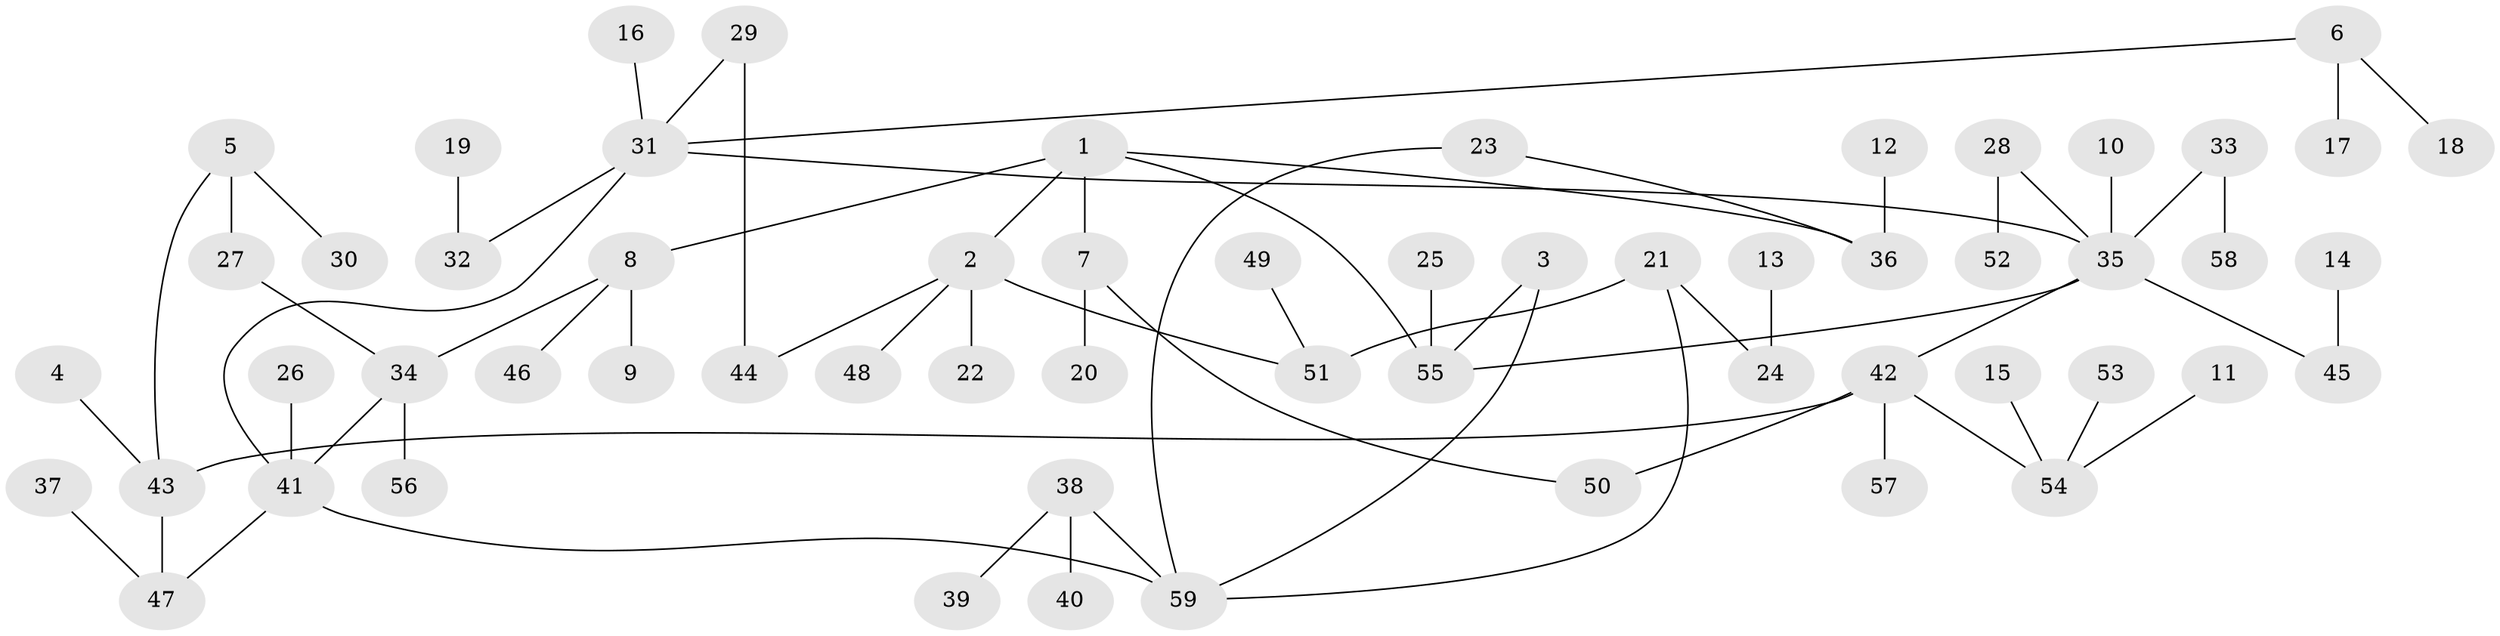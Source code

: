 // original degree distribution, {3: 0.19491525423728814, 5: 0.0423728813559322, 4: 0.0423728813559322, 7: 0.01694915254237288, 2: 0.3050847457627119, 1: 0.3898305084745763, 6: 0.00847457627118644}
// Generated by graph-tools (version 1.1) at 2025/49/03/09/25 03:49:21]
// undirected, 59 vertices, 66 edges
graph export_dot {
graph [start="1"]
  node [color=gray90,style=filled];
  1;
  2;
  3;
  4;
  5;
  6;
  7;
  8;
  9;
  10;
  11;
  12;
  13;
  14;
  15;
  16;
  17;
  18;
  19;
  20;
  21;
  22;
  23;
  24;
  25;
  26;
  27;
  28;
  29;
  30;
  31;
  32;
  33;
  34;
  35;
  36;
  37;
  38;
  39;
  40;
  41;
  42;
  43;
  44;
  45;
  46;
  47;
  48;
  49;
  50;
  51;
  52;
  53;
  54;
  55;
  56;
  57;
  58;
  59;
  1 -- 2 [weight=1.0];
  1 -- 7 [weight=1.0];
  1 -- 8 [weight=1.0];
  1 -- 36 [weight=1.0];
  1 -- 55 [weight=1.0];
  2 -- 22 [weight=1.0];
  2 -- 44 [weight=1.0];
  2 -- 48 [weight=1.0];
  2 -- 51 [weight=1.0];
  3 -- 55 [weight=1.0];
  3 -- 59 [weight=1.0];
  4 -- 43 [weight=1.0];
  5 -- 27 [weight=1.0];
  5 -- 30 [weight=1.0];
  5 -- 43 [weight=1.0];
  6 -- 17 [weight=1.0];
  6 -- 18 [weight=1.0];
  6 -- 31 [weight=1.0];
  7 -- 20 [weight=1.0];
  7 -- 50 [weight=1.0];
  8 -- 9 [weight=1.0];
  8 -- 34 [weight=1.0];
  8 -- 46 [weight=1.0];
  10 -- 35 [weight=1.0];
  11 -- 54 [weight=1.0];
  12 -- 36 [weight=1.0];
  13 -- 24 [weight=1.0];
  14 -- 45 [weight=1.0];
  15 -- 54 [weight=1.0];
  16 -- 31 [weight=1.0];
  19 -- 32 [weight=1.0];
  21 -- 24 [weight=1.0];
  21 -- 51 [weight=1.0];
  21 -- 59 [weight=1.0];
  23 -- 36 [weight=1.0];
  23 -- 59 [weight=1.0];
  25 -- 55 [weight=1.0];
  26 -- 41 [weight=1.0];
  27 -- 34 [weight=1.0];
  28 -- 35 [weight=1.0];
  28 -- 52 [weight=1.0];
  29 -- 31 [weight=1.0];
  29 -- 44 [weight=1.0];
  31 -- 32 [weight=1.0];
  31 -- 35 [weight=1.0];
  31 -- 41 [weight=1.0];
  33 -- 35 [weight=1.0];
  33 -- 58 [weight=1.0];
  34 -- 41 [weight=1.0];
  34 -- 56 [weight=1.0];
  35 -- 42 [weight=2.0];
  35 -- 45 [weight=1.0];
  35 -- 55 [weight=1.0];
  37 -- 47 [weight=1.0];
  38 -- 39 [weight=1.0];
  38 -- 40 [weight=1.0];
  38 -- 59 [weight=1.0];
  41 -- 47 [weight=1.0];
  41 -- 59 [weight=1.0];
  42 -- 43 [weight=1.0];
  42 -- 50 [weight=1.0];
  42 -- 54 [weight=1.0];
  42 -- 57 [weight=1.0];
  43 -- 47 [weight=1.0];
  49 -- 51 [weight=1.0];
  53 -- 54 [weight=1.0];
}
